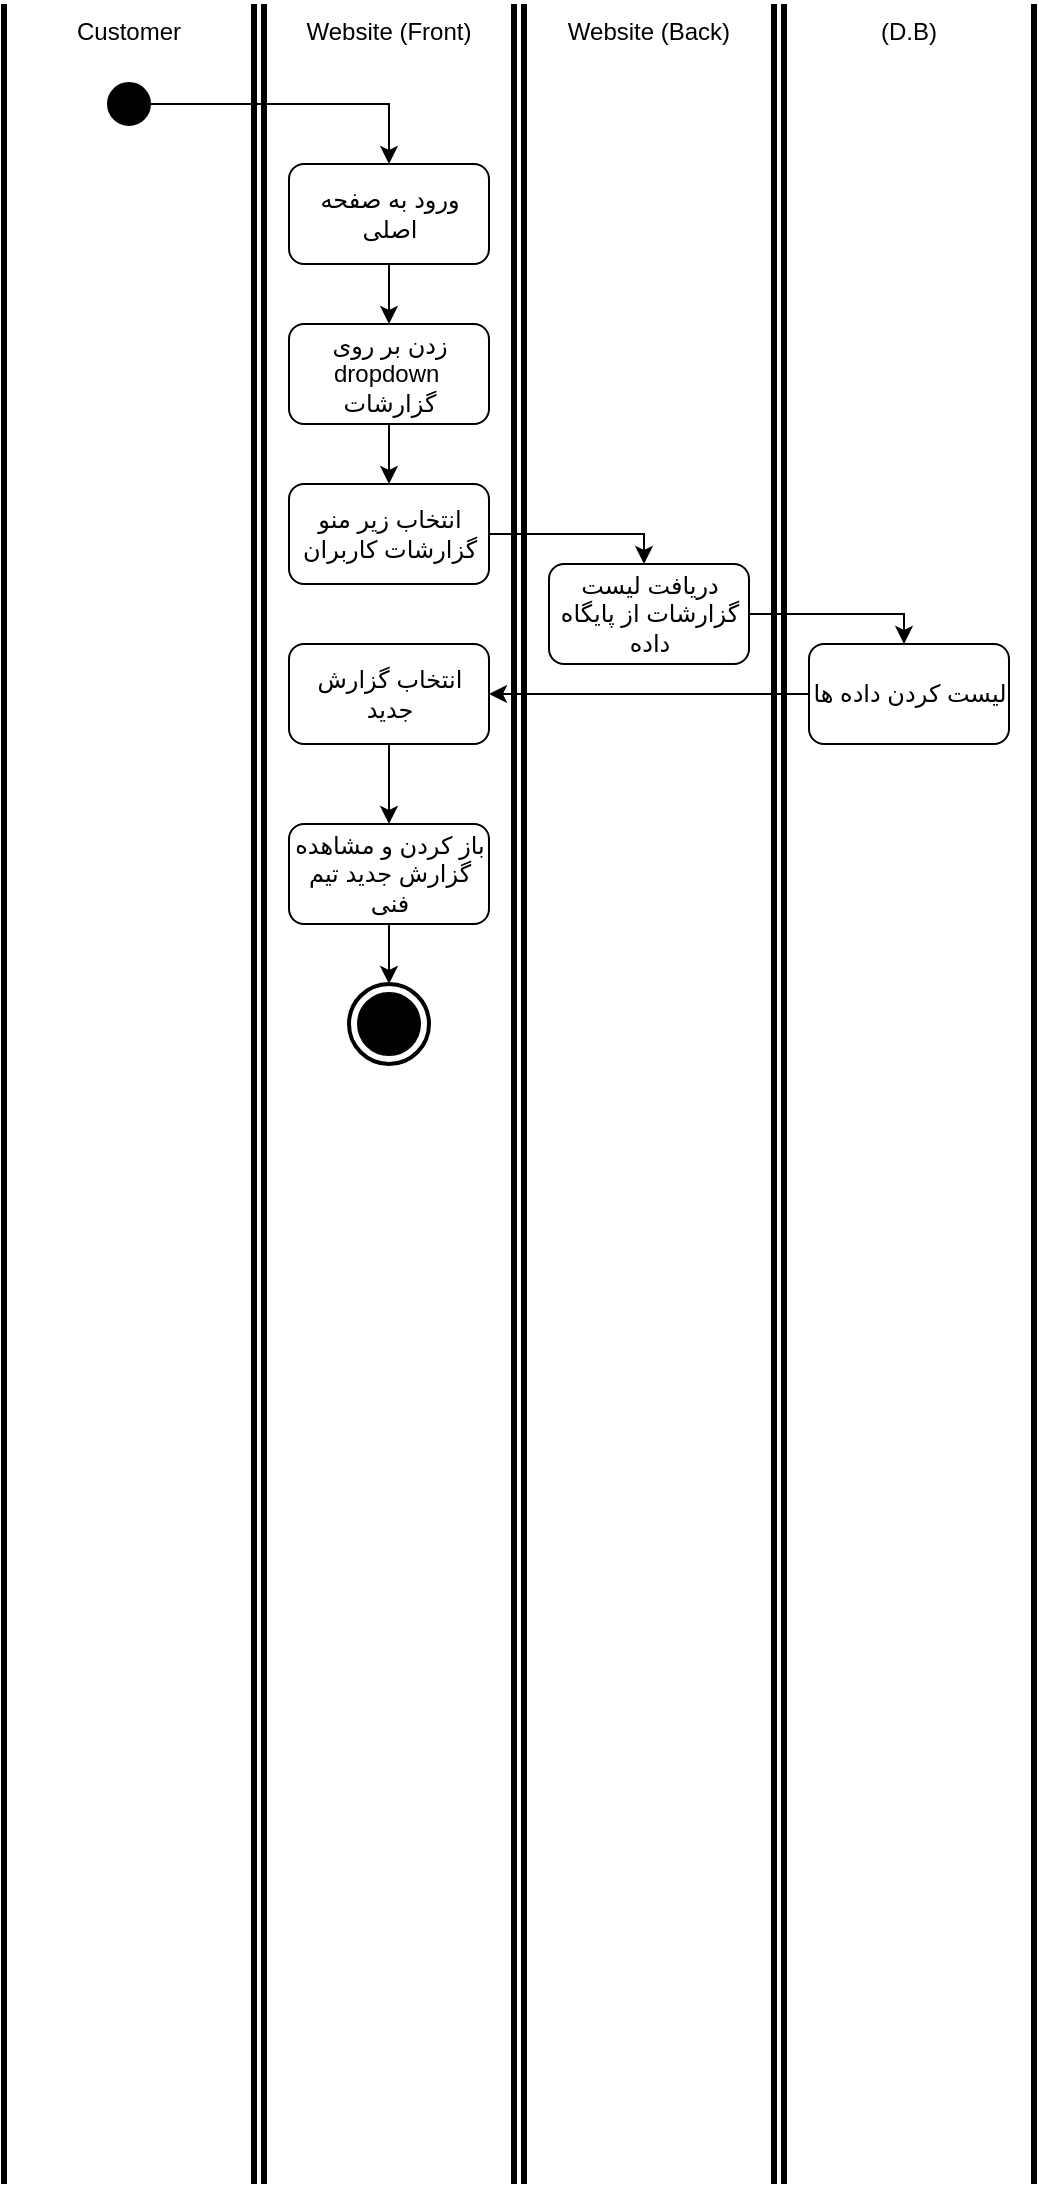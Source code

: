 <mxfile version="24.5.2" type="device">
  <diagram name="Page-1" id="LA9-Y1V1zJIlQjxkmPLj">
    <mxGraphModel dx="1500" dy="884" grid="1" gridSize="10" guides="1" tooltips="1" connect="1" arrows="1" fold="1" page="1" pageScale="1" pageWidth="827" pageHeight="1169" math="0" shadow="0">
      <root>
        <mxCell id="0" />
        <mxCell id="1" parent="0" />
        <mxCell id="rpDP4vhG7Fsu-FvYb7s8-2" value="Customer" style="html=1;shape=mxgraph.sysml.actPart;strokeWidth=3;verticalAlign=top;rotation=0;whiteSpace=wrap;" parent="1" vertex="1">
          <mxGeometry x="170" y="20" width="125" height="1090" as="geometry" />
        </mxCell>
        <mxCell id="rpDP4vhG7Fsu-FvYb7s8-3" value="Website (Front)" style="html=1;shape=mxgraph.sysml.actPart;strokeWidth=3;verticalAlign=top;rotation=0;whiteSpace=wrap;" parent="1" vertex="1">
          <mxGeometry x="300" y="20" width="125" height="1090" as="geometry" />
        </mxCell>
        <mxCell id="rpDP4vhG7Fsu-FvYb7s8-4" value="Website (Back)" style="html=1;shape=mxgraph.sysml.actPart;strokeWidth=3;verticalAlign=top;rotation=0;whiteSpace=wrap;" parent="1" vertex="1">
          <mxGeometry x="430" y="20" width="125" height="1090" as="geometry" />
        </mxCell>
        <mxCell id="rpDP4vhG7Fsu-FvYb7s8-5" value="(D.B)" style="html=1;shape=mxgraph.sysml.actPart;strokeWidth=3;verticalAlign=top;rotation=0;whiteSpace=wrap;" parent="1" vertex="1">
          <mxGeometry x="560" y="20" width="125" height="1090" as="geometry" />
        </mxCell>
        <mxCell id="00j6Fy1lU2ZtpMoFwbyg-2" style="edgeStyle=orthogonalEdgeStyle;rounded=0;orthogonalLoop=1;jettySize=auto;html=1;" edge="1" parent="1" source="rpDP4vhG7Fsu-FvYb7s8-6" target="00j6Fy1lU2ZtpMoFwbyg-5">
          <mxGeometry relative="1" as="geometry">
            <mxPoint x="362.5" y="180" as="targetPoint" />
          </mxGeometry>
        </mxCell>
        <mxCell id="rpDP4vhG7Fsu-FvYb7s8-6" value="ورود به صفحه اصلی" style="shape=rect;html=1;rounded=1;whiteSpace=wrap;align=center;" parent="1" vertex="1">
          <mxGeometry x="312.5" y="100" width="100" height="50" as="geometry" />
        </mxCell>
        <mxCell id="3t2_ptl2TNoAEqIJm4ep-1" style="edgeStyle=orthogonalEdgeStyle;rounded=0;orthogonalLoop=1;jettySize=auto;html=1;" parent="1" source="T_3ddQ_gXOEZp96_CMe6-26" target="rpDP4vhG7Fsu-FvYb7s8-6" edge="1">
          <mxGeometry relative="1" as="geometry" />
        </mxCell>
        <mxCell id="T_3ddQ_gXOEZp96_CMe6-26" value="" style="shape=ellipse;html=1;fillColor=strokeColor;strokeWidth=2;verticalLabelPosition=bottom;verticalAlignment=top;perimeter=ellipsePerimeter;" parent="1" vertex="1">
          <mxGeometry x="222.5" y="60" width="20" height="20" as="geometry" />
        </mxCell>
        <mxCell id="00j6Fy1lU2ZtpMoFwbyg-7" value="" style="edgeStyle=orthogonalEdgeStyle;rounded=0;orthogonalLoop=1;jettySize=auto;html=1;" edge="1" parent="1" source="00j6Fy1lU2ZtpMoFwbyg-5" target="00j6Fy1lU2ZtpMoFwbyg-6">
          <mxGeometry relative="1" as="geometry" />
        </mxCell>
        <mxCell id="00j6Fy1lU2ZtpMoFwbyg-5" value="زدن بر روی dropdown&amp;nbsp;&lt;div&gt;گزارشات&lt;/div&gt;" style="shape=rect;html=1;rounded=1;whiteSpace=wrap;align=center;" vertex="1" parent="1">
          <mxGeometry x="312.5" y="180" width="100" height="50" as="geometry" />
        </mxCell>
        <mxCell id="00j6Fy1lU2ZtpMoFwbyg-9" style="edgeStyle=orthogonalEdgeStyle;rounded=0;orthogonalLoop=1;jettySize=auto;html=1;" edge="1" parent="1" source="00j6Fy1lU2ZtpMoFwbyg-6" target="00j6Fy1lU2ZtpMoFwbyg-13">
          <mxGeometry relative="1" as="geometry">
            <Array as="points">
              <mxPoint x="490" y="285" />
            </Array>
          </mxGeometry>
        </mxCell>
        <mxCell id="00j6Fy1lU2ZtpMoFwbyg-6" value="انتخاب زیر منو&lt;br&gt;گزارشات کاربران" style="shape=rect;html=1;rounded=1;whiteSpace=wrap;align=center;" vertex="1" parent="1">
          <mxGeometry x="312.5" y="260" width="100" height="50" as="geometry" />
        </mxCell>
        <mxCell id="00j6Fy1lU2ZtpMoFwbyg-11" style="edgeStyle=orthogonalEdgeStyle;rounded=0;orthogonalLoop=1;jettySize=auto;html=1;" edge="1" parent="1" source="00j6Fy1lU2ZtpMoFwbyg-8" target="00j6Fy1lU2ZtpMoFwbyg-10">
          <mxGeometry relative="1" as="geometry" />
        </mxCell>
        <mxCell id="00j6Fy1lU2ZtpMoFwbyg-8" value="انتخاب گزارش جدید" style="shape=rect;html=1;rounded=1;whiteSpace=wrap;align=center;" vertex="1" parent="1">
          <mxGeometry x="312.5" y="340" width="100" height="50" as="geometry" />
        </mxCell>
        <mxCell id="00j6Fy1lU2ZtpMoFwbyg-19" style="edgeStyle=orthogonalEdgeStyle;rounded=0;orthogonalLoop=1;jettySize=auto;html=1;" edge="1" parent="1" source="00j6Fy1lU2ZtpMoFwbyg-10" target="00j6Fy1lU2ZtpMoFwbyg-17">
          <mxGeometry relative="1" as="geometry" />
        </mxCell>
        <mxCell id="00j6Fy1lU2ZtpMoFwbyg-10" value="باز کردن و مشاهده گزارش جدید تیم فنی" style="shape=rect;html=1;rounded=1;whiteSpace=wrap;align=center;" vertex="1" parent="1">
          <mxGeometry x="312.5" y="430" width="100" height="50" as="geometry" />
        </mxCell>
        <mxCell id="00j6Fy1lU2ZtpMoFwbyg-15" style="edgeStyle=orthogonalEdgeStyle;rounded=0;orthogonalLoop=1;jettySize=auto;html=1;" edge="1" parent="1" source="00j6Fy1lU2ZtpMoFwbyg-13" target="00j6Fy1lU2ZtpMoFwbyg-14">
          <mxGeometry relative="1" as="geometry">
            <Array as="points">
              <mxPoint x="620" y="325" />
            </Array>
          </mxGeometry>
        </mxCell>
        <mxCell id="00j6Fy1lU2ZtpMoFwbyg-13" value="دریافت لیست گزارشات از پایگاه داده" style="shape=rect;html=1;rounded=1;whiteSpace=wrap;align=center;" vertex="1" parent="1">
          <mxGeometry x="442.5" y="300" width="100" height="50" as="geometry" />
        </mxCell>
        <mxCell id="00j6Fy1lU2ZtpMoFwbyg-16" style="edgeStyle=orthogonalEdgeStyle;rounded=0;orthogonalLoop=1;jettySize=auto;html=1;" edge="1" parent="1" source="00j6Fy1lU2ZtpMoFwbyg-14" target="00j6Fy1lU2ZtpMoFwbyg-8">
          <mxGeometry relative="1" as="geometry" />
        </mxCell>
        <mxCell id="00j6Fy1lU2ZtpMoFwbyg-14" value="لیست کردن داده ها" style="shape=rect;html=1;rounded=1;whiteSpace=wrap;align=center;" vertex="1" parent="1">
          <mxGeometry x="572.5" y="340" width="100" height="50" as="geometry" />
        </mxCell>
        <mxCell id="00j6Fy1lU2ZtpMoFwbyg-17" value="" style="html=1;shape=mxgraph.sysml.actFinal;strokeWidth=2;verticalLabelPosition=bottom;verticalAlignment=top;" vertex="1" parent="1">
          <mxGeometry x="342.5" y="510" width="40" height="40" as="geometry" />
        </mxCell>
      </root>
    </mxGraphModel>
  </diagram>
</mxfile>
